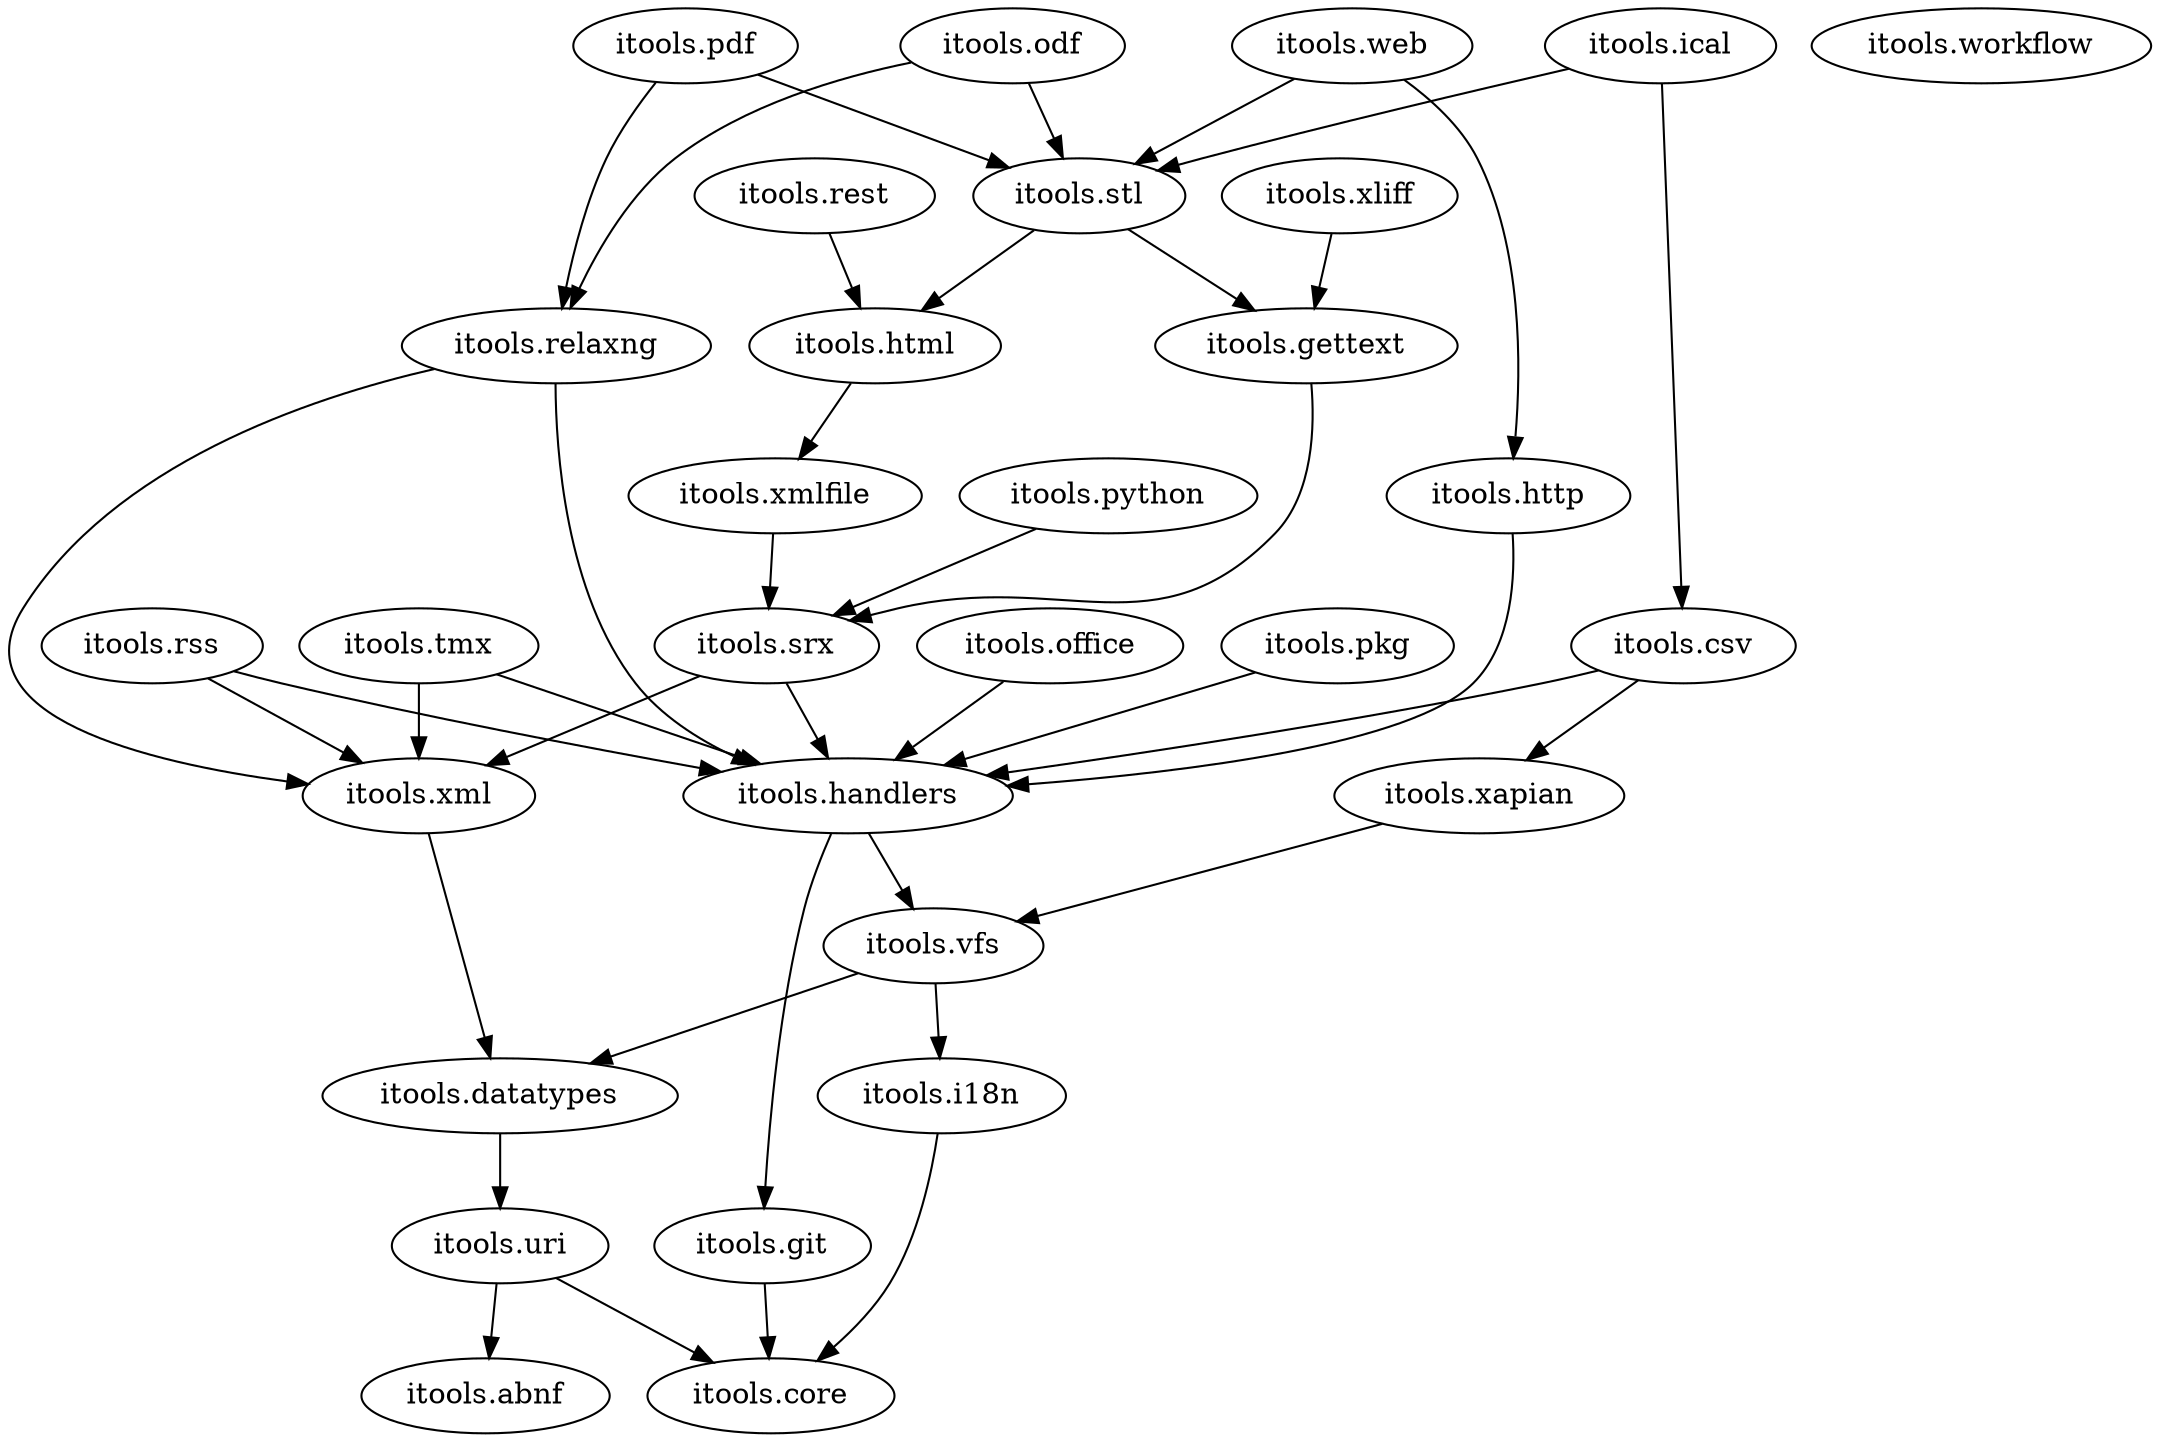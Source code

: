 digraph G {
  "itools.abnf";

  "itools.core";

#  "itools.csv" -> "itools.core";
#  "itools.csv" -> "itools.datatypes";
  "itools.csv" -> "itools.handlers";
#  "itools.csv" -> "itools.vfs";
  "itools.csv" -> "itools.xapian";

#  "itools.datatypes" -> "itools.core";
  "itools.datatypes" -> "itools.uri";

#  "itools.gettext" -> "itools.core";
#  "itools.gettext" -> "itools.handlers";
  "itools.gettext" -> "itools.srx";
#  "itools.gettext" -> "itools.xml";

  "itools.git" -> "itools.core";

#  "itools.handlers" -> "itools.core";
#  "itools.handlers" -> "itools.datatypes";
  "itools.handlers" -> "itools.git";
#  "itools.handlers" -> "itools.uri";
  "itools.handlers" -> "itools.vfs";

#  "itools.html" -> "itools.core";
#  "itools.html" -> "itools.datatypes";
#  "itools.html" -> "itools.handlers";
#  "itools.html" -> "itools.xml";
  "itools.html" -> "itools.xmlfile";

#  "itools.http" -> "itools.datatypes";
  "itools.http" -> "itools.handlers";
#  "itools.http" -> "itools.i18n";
#  "itools.http" -> "itools.uri";

  "itools.i18n" -> "itools.core";

#  "itools.ical" -> "itools.core";
  "itools.ical" -> "itools.csv";
#  "itools.ical" -> "itools.datatypes";
#  "itools.ical" -> "itools.handlers";
#  "itools.ical" -> "itools.html";
  "itools.ical" -> "itools.stl";
#  "itools.ical" -> "itools.xapian";

#  "itools.odf" -> "itools.core";
#  "itools.odf" -> "itools.datatypes";
#  "itools.odf" -> "itools.handlers";
  "itools.odf" -> "itools.relaxng";
  "itools.odf" -> "itools.stl";
#  "itools.odf" -> "itools.xml";
#  "itools.odf" -> "itools.xmlfile";

  "itools.office" -> "itools.handlers";

#  "itools.pdf" -> "itools.core";
#  "itools.pdf" -> "itools.datatypes";
#  "itools.pdf" -> "itools.handlers";
  "itools.pdf" -> "itools.relaxng";
  "itools.pdf" -> "itools.stl";
#  "itools.pdf" -> "itools.uri";
#  "itools.pdf" -> "itools.vfs";
#  "itools.pdf" -> "itools.xml";
#  "itools.pdf" -> "itools.xmlfile";

#  "itools.pkg" -> "itools.core";
#  "itools.pkg" -> "itools.datatypes";
#  "itools.pkg" -> "itools.git";
  "itools.pkg" -> "itools.handlers";
#  "itools.pkg" -> "itools.uri";
#  "itools.pkg" -> "itools.vfs";

#  "itools.python" -> "itools.handlers";
  "itools.python" -> "itools.srx";

#  "itools.relaxng" -> "itools.core";
#  "itools.relaxng" -> "itools.datatypes";
  "itools.relaxng" -> "itools.handlers";
  "itools.relaxng" -> "itools.xml";
#  "itools.relaxng" -> "itools.uri";
#  "itools.relaxng" -> "itools.vfs";

#  "itools.rest" -> "itools.handlers";
  "itools.rest" -> "itools.html";
#  "itools.rest" -> "itools.xml";

#  "itools.rss" -> "itools.core";
#  "itools.rss" -> "itools.datatypes";
  "itools.rss" -> "itools.handlers";
  "itools.rss" -> "itools.xml";

#  "itools.stl" -> "itools.core";
#  "itools.stl" -> "itools.datatypes";
  "itools.stl" -> "itools.gettext";
  "itools.stl" -> "itools.html";
#  "itools.stl" -> "itools.uri";
#  "itools.stl" -> "itools.xml";

#  "itools.srx" -> "itools.core";
  "itools.srx" -> "itools.handlers";
  "itools.srx" -> "itools.xml";

#  "itools.tmx" -> "itools.core";
#  "itools.tmx" -> "itools.datatypes";
  "itools.tmx" -> "itools.handlers";
  "itools.tmx" -> "itools.xml";

  "itools.uri" -> "itools.abnf";
  "itools.uri" -> "itools.core";

#  "itools.vfs" -> "itools.core";
  "itools.vfs" -> "itools.datatypes";
  "itools.vfs" -> "itools.i18n";

#  "itools.web" -> "itools.core";
#  "itools.web" -> "itools.datatypes";
#  "itools.web" -> "itools.gettext";
#  "itools.web" -> "itools.handlers";
  "itools.web" -> "itools.http";
#  "itools.web" -> "itools.i18n";
  "itools.web" -> "itools.stl";
#  "itools.web" -> "itools.uri";

  "itools.workflow";

#  "itools.xapian" -> "itools.datatypes";
#  "itools.xapian" -> "itools.i18n";
#  "itools.xapian" -> "itools.uri";
  "itools.xapian" -> "itools.vfs";

#  "itools.xliff" -> "itools.core";
#  "itools.xliff" -> "itools.datatypes";
  "itools.xliff" -> "itools.gettext";
#  "itools.xliff" -> "itools.handlers";
#  "itools.xliff" -> "itools.srx";
#  "itools.xliff" -> "itools.xml";

  "itools.xml" -> "itools.datatypes";

#  "itools.xmlfile" -> "itools.datatypes";
#  "itools.xmlfile" -> "itools.handlers";
  "itools.xmlfile" -> "itools.srx";
#  "itools.xmlfile" -> "itools.xml";
}
